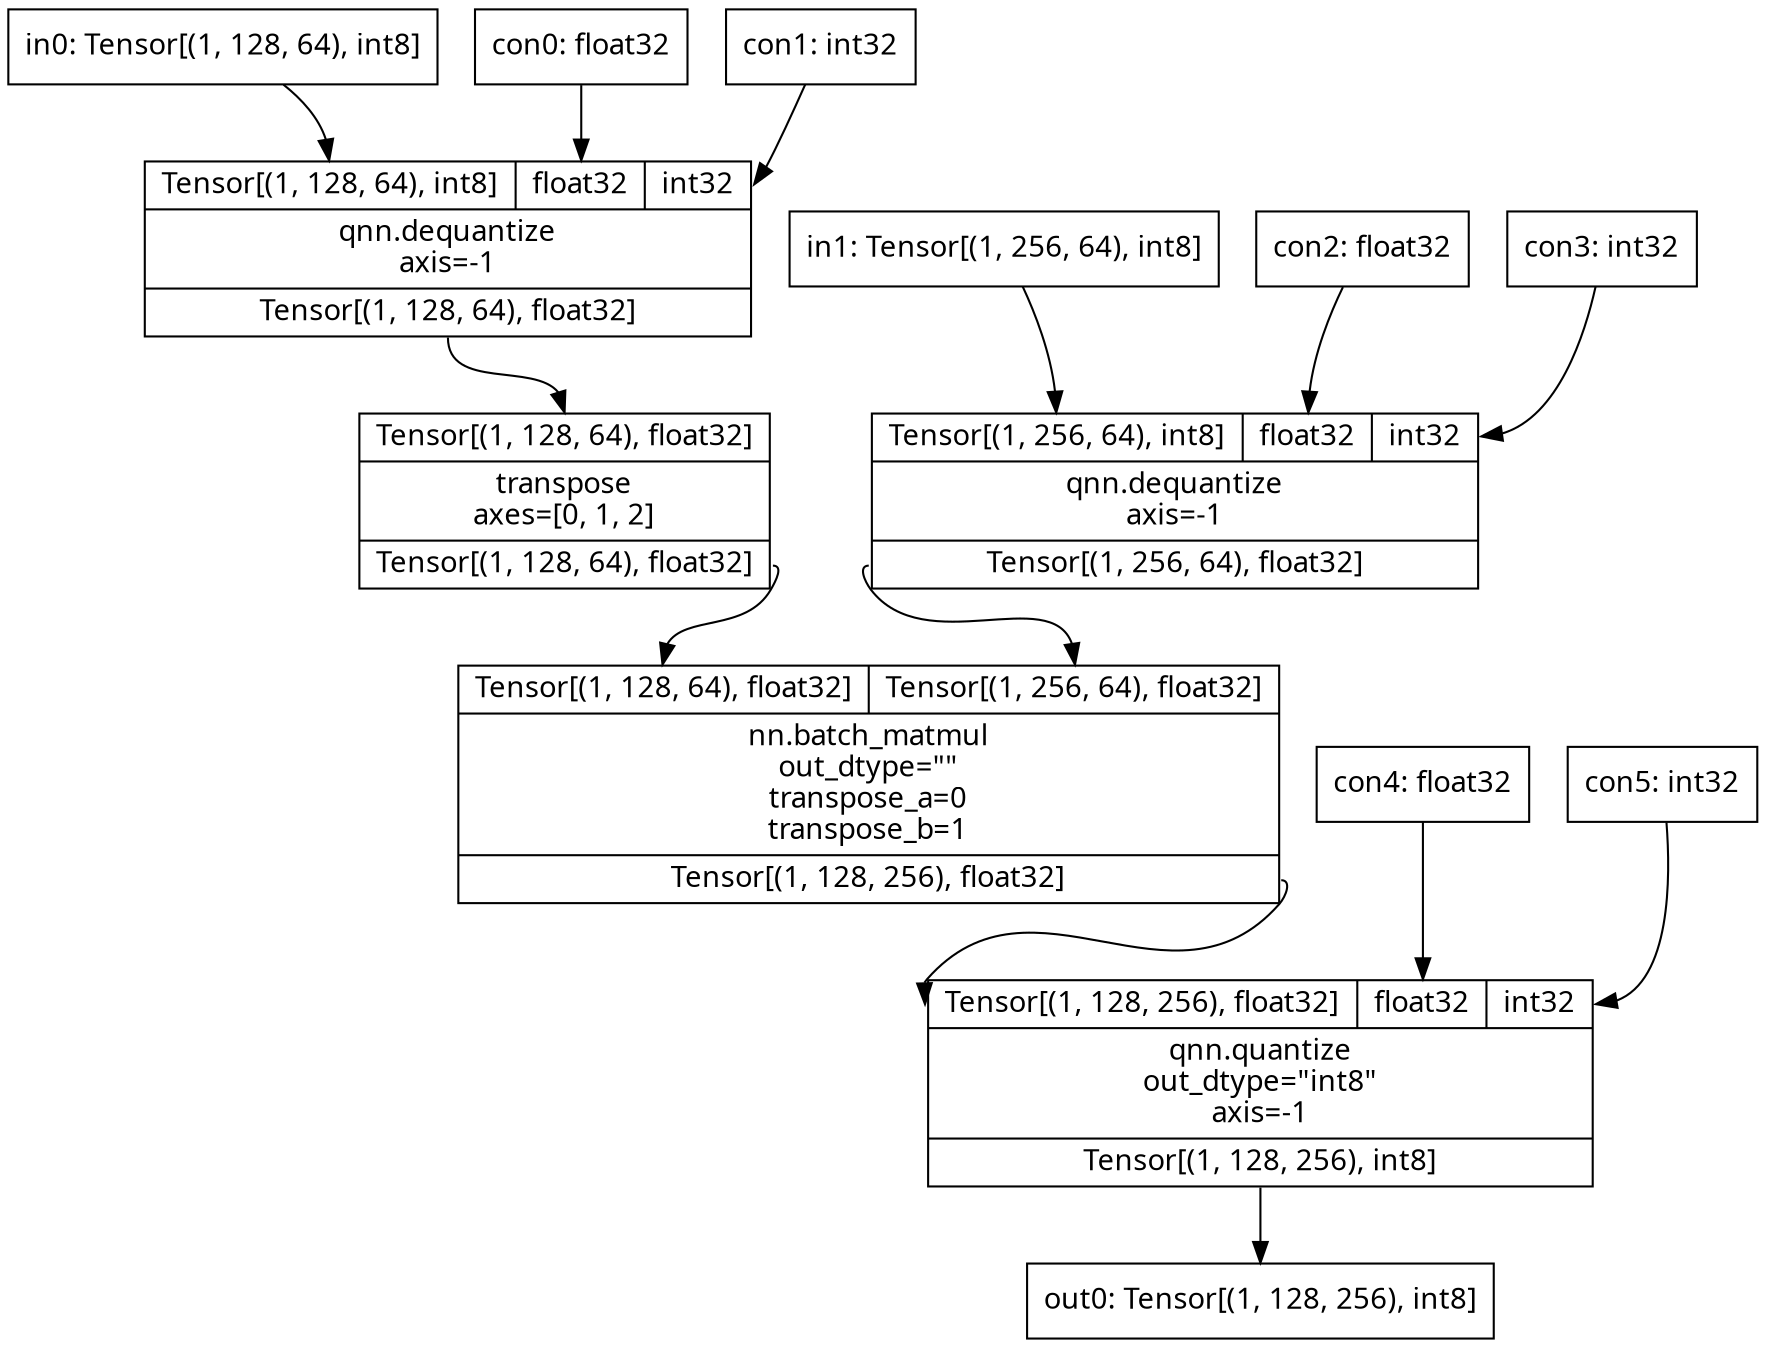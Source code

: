 digraph code {
	node [fontname="Linux Biolinum O" shape=record]
	in0 [label="in0: Tensor[(1, 128, 64), int8]"]
	con0 [label="con0: float32"]
	con1 [label="con1: int32"]
	opr0 [label="{{<i0>Tensor[(1, 128, 64), int8]|<i1>float32|<i2>int32}|qnn.dequantize\naxis=-1|{<o0>Tensor[(1, 128, 64), float32]}}"]
	in0 -> opr0:i0
	con0 -> opr0:i1
	con1 -> opr0:i2
	opr1 [label="{{<i0>Tensor[(1, 128, 64), float32]}|transpose\naxes=[0, 1, 2]|{<o0>Tensor[(1, 128, 64), float32]}}"]
	opr0:o0 -> opr1:i0
	in1 [label="in1: Tensor[(1, 256, 64), int8]"]
	con2 [label="con2: float32"]
	con3 [label="con3: int32"]
	opr2 [label="{{<i0>Tensor[(1, 256, 64), int8]|<i1>float32|<i2>int32}|qnn.dequantize\naxis=-1|{<o0>Tensor[(1, 256, 64), float32]}}"]
	in1 -> opr2:i0
	con2 -> opr2:i1
	con3 -> opr2:i2
	opr3 [label="{{<i0>Tensor[(1, 128, 64), float32]|<i1>Tensor[(1, 256, 64), float32]}|nn.batch_matmul\nout_dtype=\"\"\ntranspose_a=0\ntranspose_b=1|{<o0>Tensor[(1, 128, 256), float32]}}"]
	opr1:o0 -> opr3:i0
	opr2:o0 -> opr3:i1
	con4 [label="con4: float32"]
	con5 [label="con5: int32"]
	opr4 [label="{{<i0>Tensor[(1, 128, 256), float32]|<i1>float32|<i2>int32}|qnn.quantize\nout_dtype=\"int8\"\naxis=-1|{<o0>Tensor[(1, 128, 256), int8]}}"]
	opr3:o0 -> opr4:i0
	con4 -> opr4:i1
	con5 -> opr4:i2
	out0 [label="out0: Tensor[(1, 128, 256), int8]"]
	opr4:o0 -> out0
}
